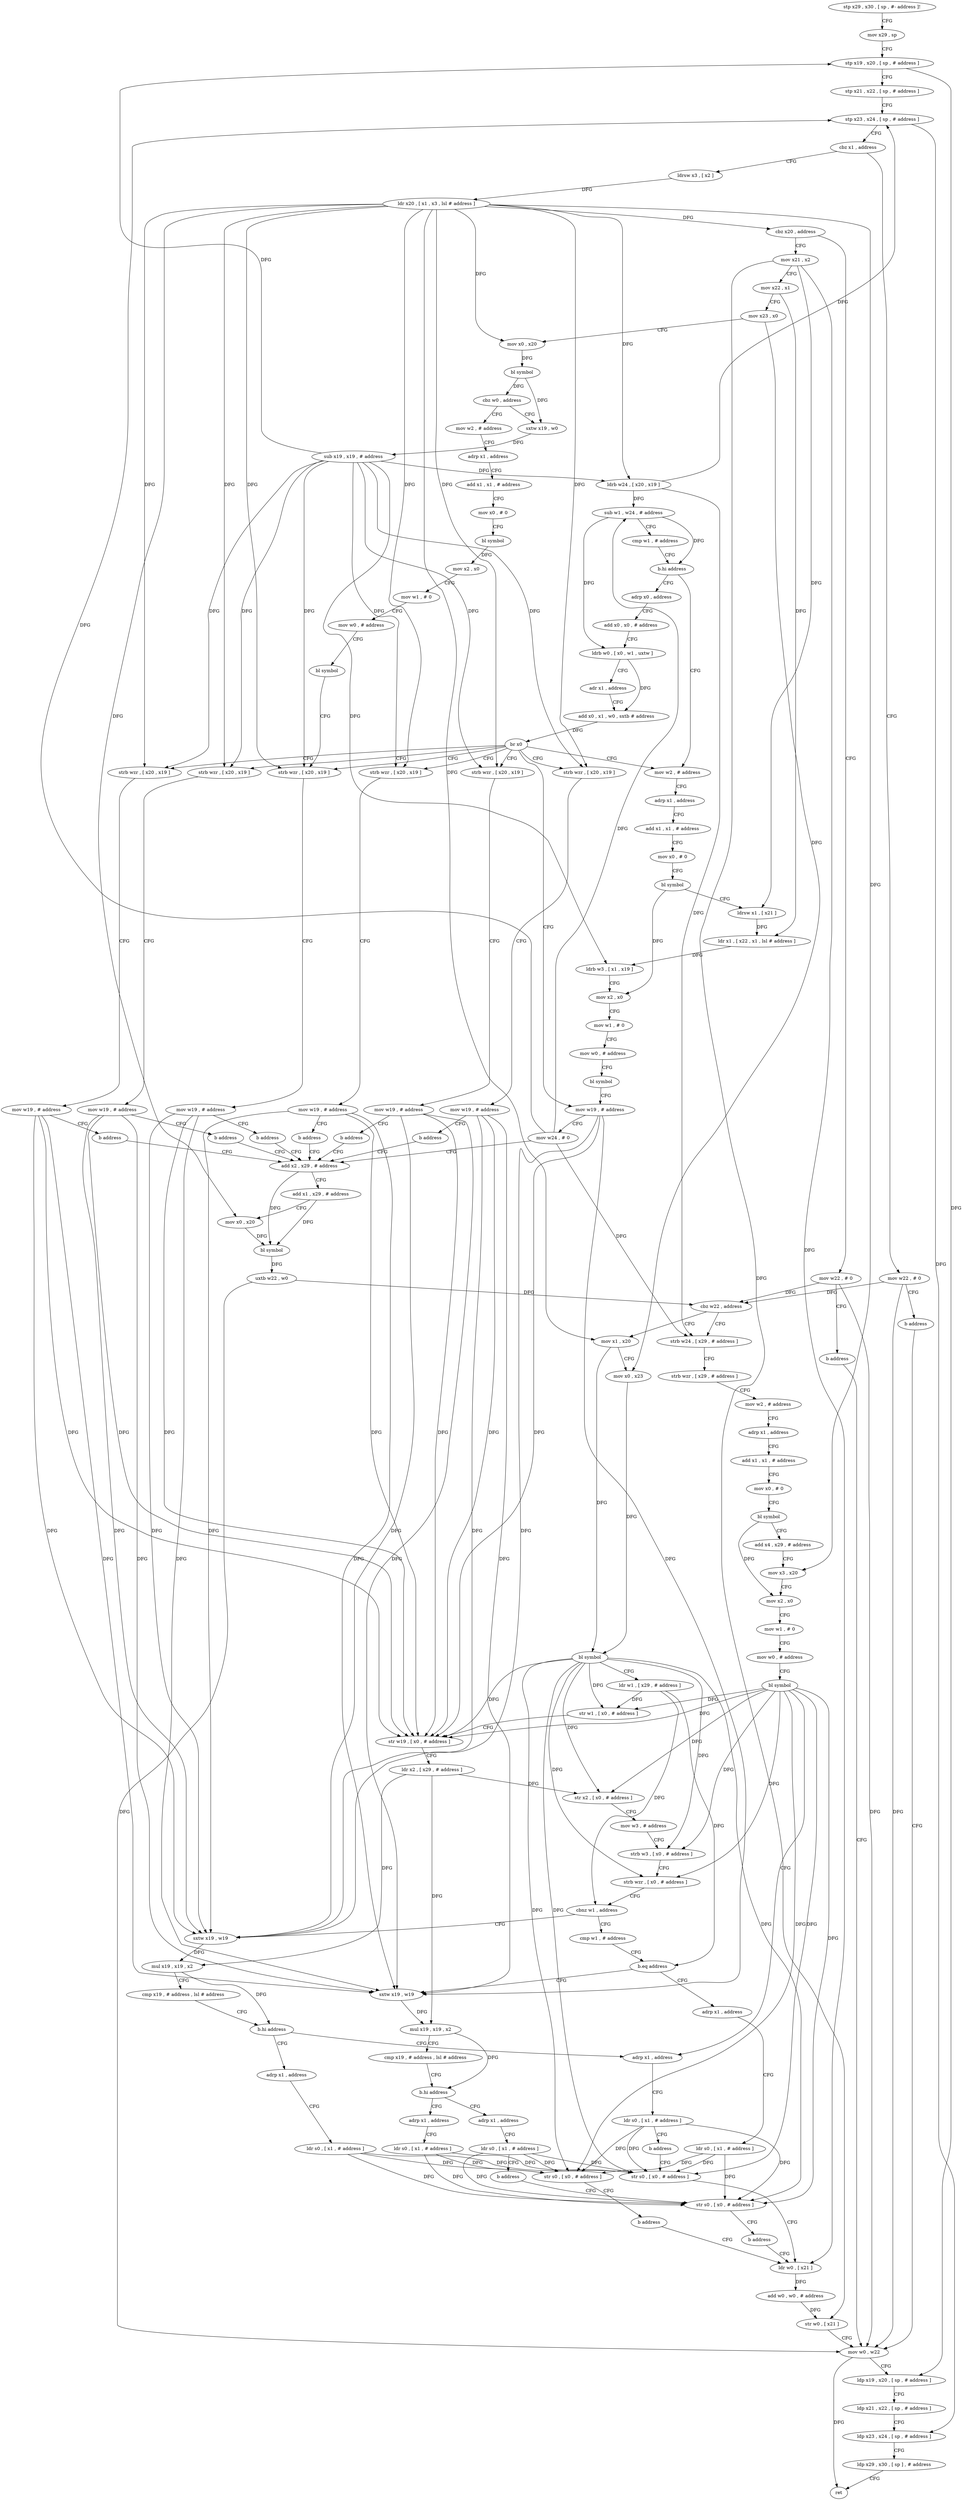 digraph "func" {
"4249356" [label = "stp x29 , x30 , [ sp , #- address ]!" ]
"4249360" [label = "mov x29 , sp" ]
"4249364" [label = "stp x19 , x20 , [ sp , # address ]" ]
"4249368" [label = "stp x21 , x22 , [ sp , # address ]" ]
"4249372" [label = "stp x23 , x24 , [ sp , # address ]" ]
"4249376" [label = "cbz x1 , address" ]
"4249896" [label = "mov w22 , # 0" ]
"4249380" [label = "ldrsw x3 , [ x2 ]" ]
"4249900" [label = "b address" ]
"4249740" [label = "mov w0 , w22" ]
"4249384" [label = "ldr x20 , [ x1 , x3 , lsl # address ]" ]
"4249388" [label = "cbz x20 , address" ]
"4249904" [label = "mov w22 , # 0" ]
"4249392" [label = "mov x21 , x2" ]
"4249744" [label = "ldp x19 , x20 , [ sp , # address ]" ]
"4249748" [label = "ldp x21 , x22 , [ sp , # address ]" ]
"4249752" [label = "ldp x23 , x24 , [ sp , # address ]" ]
"4249756" [label = "ldp x29 , x30 , [ sp ] , # address" ]
"4249760" [label = "ret" ]
"4249908" [label = "b address" ]
"4249396" [label = "mov x22 , x1" ]
"4249400" [label = "mov x23 , x0" ]
"4249404" [label = "mov x0 , x20" ]
"4249408" [label = "bl symbol" ]
"4249412" [label = "cbz w0 , address" ]
"4249464" [label = "mov w2 , # address" ]
"4249416" [label = "sxtw x19 , w0" ]
"4249468" [label = "adrp x1 , address" ]
"4249472" [label = "add x1 , x1 , # address" ]
"4249476" [label = "mov x0 , # 0" ]
"4249480" [label = "bl symbol" ]
"4249484" [label = "mov x2 , x0" ]
"4249488" [label = "mov w1 , # 0" ]
"4249492" [label = "mov w0 , # address" ]
"4249496" [label = "bl symbol" ]
"4249500" [label = "strb wzr , [ x20 , x19 ]" ]
"4249420" [label = "sub x19 , x19 , # address" ]
"4249424" [label = "ldrb w24 , [ x20 , x19 ]" ]
"4249428" [label = "sub w1 , w24 , # address" ]
"4249432" [label = "cmp w1 , # address" ]
"4249436" [label = "b.hi address" ]
"4249572" [label = "mov w2 , # address" ]
"4249440" [label = "adrp x0 , address" ]
"4249628" [label = "add x2 , x29 , # address" ]
"4249632" [label = "add x1 , x29 , # address" ]
"4249636" [label = "mov x0 , x20" ]
"4249640" [label = "bl symbol" ]
"4249644" [label = "uxtb w22 , w0" ]
"4249648" [label = "cbz w22 , address" ]
"4249764" [label = "strb w24 , [ x29 , # address ]" ]
"4249652" [label = "mov x1 , x20" ]
"4249576" [label = "adrp x1 , address" ]
"4249580" [label = "add x1 , x1 , # address" ]
"4249584" [label = "mov x0 , # 0" ]
"4249588" [label = "bl symbol" ]
"4249592" [label = "ldrsw x1 , [ x21 ]" ]
"4249596" [label = "ldr x1 , [ x22 , x1 , lsl # address ]" ]
"4249600" [label = "ldrb w3 , [ x1 , x19 ]" ]
"4249604" [label = "mov x2 , x0" ]
"4249608" [label = "mov w1 , # 0" ]
"4249612" [label = "mov w0 , # address" ]
"4249616" [label = "bl symbol" ]
"4249620" [label = "mov w19 , # address" ]
"4249444" [label = "add x0 , x0 , # address" ]
"4249448" [label = "ldrb w0 , [ x0 , w1 , uxtw ]" ]
"4249452" [label = "adr x1 , address" ]
"4249456" [label = "add x0 , x1 , w0 , sxtb # address" ]
"4249460" [label = "br x0" ]
"4249512" [label = "strb wzr , [ x20 , x19 ]" ]
"4249524" [label = "strb wzr , [ x20 , x19 ]" ]
"4249536" [label = "strb wzr , [ x20 , x19 ]" ]
"4249548" [label = "strb wzr , [ x20 , x19 ]" ]
"4249560" [label = "strb wzr , [ x20 , x19 ]" ]
"4249768" [label = "strb wzr , [ x29 , # address ]" ]
"4249772" [label = "mov w2 , # address" ]
"4249776" [label = "adrp x1 , address" ]
"4249780" [label = "add x1 , x1 , # address" ]
"4249784" [label = "mov x0 , # 0" ]
"4249788" [label = "bl symbol" ]
"4249792" [label = "add x4 , x29 , # address" ]
"4249796" [label = "mov x3 , x20" ]
"4249800" [label = "mov x2 , x0" ]
"4249804" [label = "mov w1 , # 0" ]
"4249808" [label = "mov w0 , # address" ]
"4249812" [label = "bl symbol" ]
"4249816" [label = "adrp x1 , address" ]
"4249656" [label = "mov x0 , x23" ]
"4249660" [label = "bl symbol" ]
"4249664" [label = "ldr w1 , [ x29 , # address ]" ]
"4249668" [label = "str w1 , [ x0 , # address ]" ]
"4249672" [label = "str w19 , [ x0 , # address ]" ]
"4249676" [label = "ldr x2 , [ x29 , # address ]" ]
"4249680" [label = "str x2 , [ x0 , # address ]" ]
"4249684" [label = "mov w3 , # address" ]
"4249688" [label = "strb w3 , [ x0 , # address ]" ]
"4249692" [label = "strb wzr , [ x0 , # address ]" ]
"4249696" [label = "cbnz w1 , address" ]
"4249828" [label = "cmp w1 , # address" ]
"4249700" [label = "sxtw x19 , w19" ]
"4249504" [label = "mov w19 , # address" ]
"4249508" [label = "b address" ]
"4249516" [label = "mov w19 , # address" ]
"4249520" [label = "b address" ]
"4249528" [label = "mov w19 , # address" ]
"4249532" [label = "b address" ]
"4249540" [label = "mov w19 , # address" ]
"4249544" [label = "b address" ]
"4249552" [label = "mov w19 , # address" ]
"4249556" [label = "b address" ]
"4249564" [label = "mov w19 , # address" ]
"4249568" [label = "b address" ]
"4249624" [label = "mov w24 , # 0" ]
"4249724" [label = "str s0 , [ x0 , # address ]" ]
"4249728" [label = "ldr w0 , [ x21 ]" ]
"4249832" [label = "b.eq address" ]
"4249852" [label = "sxtw x19 , w19" ]
"4249836" [label = "adrp x1 , address" ]
"4249704" [label = "mul x19 , x19 , x2" ]
"4249708" [label = "cmp x19 , # address , lsl # address" ]
"4249712" [label = "b.hi address" ]
"4249716" [label = "adrp x1 , address" ]
"4249856" [label = "mul x19 , x19 , x2" ]
"4249860" [label = "cmp x19 , # address , lsl # address" ]
"4249864" [label = "b.hi address" ]
"4249884" [label = "adrp x1 , address" ]
"4249868" [label = "adrp x1 , address" ]
"4249840" [label = "ldr s0 , [ x1 , # address ]" ]
"4249844" [label = "str s0 , [ x0 , # address ]" ]
"4249848" [label = "b address" ]
"4249820" [label = "ldr s0 , [ x1 , # address ]" ]
"4249824" [label = "b address" ]
"4249720" [label = "ldr s0 , [ x1 , # address ]" ]
"4249888" [label = "ldr s0 , [ x1 , # address ]" ]
"4249892" [label = "b address" ]
"4249876" [label = "str s0 , [ x0 , # address ]" ]
"4249872" [label = "ldr s0 , [ x1 , # address ]" ]
"4249732" [label = "add w0 , w0 , # address" ]
"4249736" [label = "str w0 , [ x21 ]" ]
"4249880" [label = "b address" ]
"4249356" -> "4249360" [ label = "CFG" ]
"4249360" -> "4249364" [ label = "CFG" ]
"4249364" -> "4249368" [ label = "CFG" ]
"4249364" -> "4249744" [ label = "DFG" ]
"4249368" -> "4249372" [ label = "CFG" ]
"4249372" -> "4249376" [ label = "CFG" ]
"4249372" -> "4249752" [ label = "DFG" ]
"4249376" -> "4249896" [ label = "CFG" ]
"4249376" -> "4249380" [ label = "CFG" ]
"4249896" -> "4249900" [ label = "CFG" ]
"4249896" -> "4249740" [ label = "DFG" ]
"4249896" -> "4249648" [ label = "DFG" ]
"4249380" -> "4249384" [ label = "DFG" ]
"4249900" -> "4249740" [ label = "CFG" ]
"4249740" -> "4249744" [ label = "CFG" ]
"4249740" -> "4249760" [ label = "DFG" ]
"4249384" -> "4249388" [ label = "DFG" ]
"4249384" -> "4249404" [ label = "DFG" ]
"4249384" -> "4249424" [ label = "DFG" ]
"4249384" -> "4249500" [ label = "DFG" ]
"4249384" -> "4249636" [ label = "DFG" ]
"4249384" -> "4249512" [ label = "DFG" ]
"4249384" -> "4249524" [ label = "DFG" ]
"4249384" -> "4249536" [ label = "DFG" ]
"4249384" -> "4249548" [ label = "DFG" ]
"4249384" -> "4249560" [ label = "DFG" ]
"4249384" -> "4249796" [ label = "DFG" ]
"4249384" -> "4249652" [ label = "DFG" ]
"4249388" -> "4249904" [ label = "CFG" ]
"4249388" -> "4249392" [ label = "CFG" ]
"4249904" -> "4249908" [ label = "CFG" ]
"4249904" -> "4249740" [ label = "DFG" ]
"4249904" -> "4249648" [ label = "DFG" ]
"4249392" -> "4249396" [ label = "CFG" ]
"4249392" -> "4249592" [ label = "DFG" ]
"4249392" -> "4249728" [ label = "DFG" ]
"4249392" -> "4249736" [ label = "DFG" ]
"4249744" -> "4249748" [ label = "CFG" ]
"4249748" -> "4249752" [ label = "CFG" ]
"4249752" -> "4249756" [ label = "CFG" ]
"4249756" -> "4249760" [ label = "CFG" ]
"4249908" -> "4249740" [ label = "CFG" ]
"4249396" -> "4249400" [ label = "CFG" ]
"4249396" -> "4249596" [ label = "DFG" ]
"4249400" -> "4249404" [ label = "CFG" ]
"4249400" -> "4249656" [ label = "DFG" ]
"4249404" -> "4249408" [ label = "DFG" ]
"4249408" -> "4249412" [ label = "DFG" ]
"4249408" -> "4249416" [ label = "DFG" ]
"4249412" -> "4249464" [ label = "CFG" ]
"4249412" -> "4249416" [ label = "CFG" ]
"4249464" -> "4249468" [ label = "CFG" ]
"4249416" -> "4249420" [ label = "DFG" ]
"4249468" -> "4249472" [ label = "CFG" ]
"4249472" -> "4249476" [ label = "CFG" ]
"4249476" -> "4249480" [ label = "CFG" ]
"4249480" -> "4249484" [ label = "DFG" ]
"4249484" -> "4249488" [ label = "CFG" ]
"4249488" -> "4249492" [ label = "CFG" ]
"4249492" -> "4249496" [ label = "CFG" ]
"4249496" -> "4249500" [ label = "CFG" ]
"4249500" -> "4249504" [ label = "CFG" ]
"4249420" -> "4249424" [ label = "DFG" ]
"4249420" -> "4249364" [ label = "DFG" ]
"4249420" -> "4249500" [ label = "DFG" ]
"4249420" -> "4249600" [ label = "DFG" ]
"4249420" -> "4249512" [ label = "DFG" ]
"4249420" -> "4249524" [ label = "DFG" ]
"4249420" -> "4249536" [ label = "DFG" ]
"4249420" -> "4249548" [ label = "DFG" ]
"4249420" -> "4249560" [ label = "DFG" ]
"4249424" -> "4249428" [ label = "DFG" ]
"4249424" -> "4249372" [ label = "DFG" ]
"4249424" -> "4249764" [ label = "DFG" ]
"4249428" -> "4249432" [ label = "CFG" ]
"4249428" -> "4249436" [ label = "DFG" ]
"4249428" -> "4249448" [ label = "DFG" ]
"4249432" -> "4249436" [ label = "CFG" ]
"4249436" -> "4249572" [ label = "CFG" ]
"4249436" -> "4249440" [ label = "CFG" ]
"4249572" -> "4249576" [ label = "CFG" ]
"4249440" -> "4249444" [ label = "CFG" ]
"4249628" -> "4249632" [ label = "CFG" ]
"4249628" -> "4249640" [ label = "DFG" ]
"4249632" -> "4249636" [ label = "CFG" ]
"4249632" -> "4249640" [ label = "DFG" ]
"4249636" -> "4249640" [ label = "DFG" ]
"4249640" -> "4249644" [ label = "DFG" ]
"4249644" -> "4249648" [ label = "DFG" ]
"4249644" -> "4249740" [ label = "DFG" ]
"4249648" -> "4249764" [ label = "CFG" ]
"4249648" -> "4249652" [ label = "CFG" ]
"4249764" -> "4249768" [ label = "CFG" ]
"4249652" -> "4249656" [ label = "CFG" ]
"4249652" -> "4249660" [ label = "DFG" ]
"4249576" -> "4249580" [ label = "CFG" ]
"4249580" -> "4249584" [ label = "CFG" ]
"4249584" -> "4249588" [ label = "CFG" ]
"4249588" -> "4249592" [ label = "CFG" ]
"4249588" -> "4249604" [ label = "DFG" ]
"4249592" -> "4249596" [ label = "DFG" ]
"4249596" -> "4249600" [ label = "DFG" ]
"4249600" -> "4249604" [ label = "CFG" ]
"4249604" -> "4249608" [ label = "CFG" ]
"4249608" -> "4249612" [ label = "CFG" ]
"4249612" -> "4249616" [ label = "CFG" ]
"4249616" -> "4249620" [ label = "CFG" ]
"4249620" -> "4249624" [ label = "CFG" ]
"4249620" -> "4249672" [ label = "DFG" ]
"4249620" -> "4249700" [ label = "DFG" ]
"4249620" -> "4249852" [ label = "DFG" ]
"4249444" -> "4249448" [ label = "CFG" ]
"4249448" -> "4249452" [ label = "CFG" ]
"4249448" -> "4249456" [ label = "DFG" ]
"4249452" -> "4249456" [ label = "CFG" ]
"4249456" -> "4249460" [ label = "DFG" ]
"4249460" -> "4249500" [ label = "CFG" ]
"4249460" -> "4249512" [ label = "CFG" ]
"4249460" -> "4249524" [ label = "CFG" ]
"4249460" -> "4249536" [ label = "CFG" ]
"4249460" -> "4249548" [ label = "CFG" ]
"4249460" -> "4249560" [ label = "CFG" ]
"4249460" -> "4249572" [ label = "CFG" ]
"4249460" -> "4249620" [ label = "CFG" ]
"4249512" -> "4249516" [ label = "CFG" ]
"4249524" -> "4249528" [ label = "CFG" ]
"4249536" -> "4249540" [ label = "CFG" ]
"4249548" -> "4249552" [ label = "CFG" ]
"4249560" -> "4249564" [ label = "CFG" ]
"4249768" -> "4249772" [ label = "CFG" ]
"4249772" -> "4249776" [ label = "CFG" ]
"4249776" -> "4249780" [ label = "CFG" ]
"4249780" -> "4249784" [ label = "CFG" ]
"4249784" -> "4249788" [ label = "CFG" ]
"4249788" -> "4249792" [ label = "CFG" ]
"4249788" -> "4249800" [ label = "DFG" ]
"4249792" -> "4249796" [ label = "CFG" ]
"4249796" -> "4249800" [ label = "CFG" ]
"4249800" -> "4249804" [ label = "CFG" ]
"4249804" -> "4249808" [ label = "CFG" ]
"4249808" -> "4249812" [ label = "CFG" ]
"4249812" -> "4249816" [ label = "CFG" ]
"4249812" -> "4249668" [ label = "DFG" ]
"4249812" -> "4249672" [ label = "DFG" ]
"4249812" -> "4249680" [ label = "DFG" ]
"4249812" -> "4249688" [ label = "DFG" ]
"4249812" -> "4249692" [ label = "DFG" ]
"4249812" -> "4249724" [ label = "DFG" ]
"4249812" -> "4249844" [ label = "DFG" ]
"4249812" -> "4249876" [ label = "DFG" ]
"4249816" -> "4249820" [ label = "CFG" ]
"4249656" -> "4249660" [ label = "DFG" ]
"4249660" -> "4249664" [ label = "CFG" ]
"4249660" -> "4249668" [ label = "DFG" ]
"4249660" -> "4249672" [ label = "DFG" ]
"4249660" -> "4249680" [ label = "DFG" ]
"4249660" -> "4249688" [ label = "DFG" ]
"4249660" -> "4249692" [ label = "DFG" ]
"4249660" -> "4249724" [ label = "DFG" ]
"4249660" -> "4249844" [ label = "DFG" ]
"4249660" -> "4249876" [ label = "DFG" ]
"4249664" -> "4249668" [ label = "DFG" ]
"4249664" -> "4249696" [ label = "DFG" ]
"4249664" -> "4249832" [ label = "DFG" ]
"4249668" -> "4249672" [ label = "CFG" ]
"4249672" -> "4249676" [ label = "CFG" ]
"4249676" -> "4249680" [ label = "DFG" ]
"4249676" -> "4249704" [ label = "DFG" ]
"4249676" -> "4249856" [ label = "DFG" ]
"4249680" -> "4249684" [ label = "CFG" ]
"4249684" -> "4249688" [ label = "CFG" ]
"4249688" -> "4249692" [ label = "CFG" ]
"4249692" -> "4249696" [ label = "CFG" ]
"4249696" -> "4249828" [ label = "CFG" ]
"4249696" -> "4249700" [ label = "CFG" ]
"4249828" -> "4249832" [ label = "CFG" ]
"4249700" -> "4249704" [ label = "DFG" ]
"4249504" -> "4249508" [ label = "CFG" ]
"4249504" -> "4249672" [ label = "DFG" ]
"4249504" -> "4249700" [ label = "DFG" ]
"4249504" -> "4249852" [ label = "DFG" ]
"4249508" -> "4249628" [ label = "CFG" ]
"4249516" -> "4249520" [ label = "CFG" ]
"4249516" -> "4249672" [ label = "DFG" ]
"4249516" -> "4249700" [ label = "DFG" ]
"4249516" -> "4249852" [ label = "DFG" ]
"4249520" -> "4249628" [ label = "CFG" ]
"4249528" -> "4249532" [ label = "CFG" ]
"4249528" -> "4249672" [ label = "DFG" ]
"4249528" -> "4249700" [ label = "DFG" ]
"4249528" -> "4249852" [ label = "DFG" ]
"4249532" -> "4249628" [ label = "CFG" ]
"4249540" -> "4249544" [ label = "CFG" ]
"4249540" -> "4249672" [ label = "DFG" ]
"4249540" -> "4249700" [ label = "DFG" ]
"4249540" -> "4249852" [ label = "DFG" ]
"4249544" -> "4249628" [ label = "CFG" ]
"4249552" -> "4249556" [ label = "CFG" ]
"4249552" -> "4249672" [ label = "DFG" ]
"4249552" -> "4249700" [ label = "DFG" ]
"4249552" -> "4249852" [ label = "DFG" ]
"4249556" -> "4249628" [ label = "CFG" ]
"4249564" -> "4249568" [ label = "CFG" ]
"4249564" -> "4249672" [ label = "DFG" ]
"4249564" -> "4249700" [ label = "DFG" ]
"4249564" -> "4249852" [ label = "DFG" ]
"4249568" -> "4249628" [ label = "CFG" ]
"4249624" -> "4249628" [ label = "CFG" ]
"4249624" -> "4249372" [ label = "DFG" ]
"4249624" -> "4249428" [ label = "DFG" ]
"4249624" -> "4249764" [ label = "DFG" ]
"4249724" -> "4249728" [ label = "CFG" ]
"4249728" -> "4249732" [ label = "DFG" ]
"4249832" -> "4249852" [ label = "CFG" ]
"4249832" -> "4249836" [ label = "CFG" ]
"4249852" -> "4249856" [ label = "DFG" ]
"4249836" -> "4249840" [ label = "CFG" ]
"4249704" -> "4249708" [ label = "CFG" ]
"4249704" -> "4249712" [ label = "DFG" ]
"4249708" -> "4249712" [ label = "CFG" ]
"4249712" -> "4249816" [ label = "CFG" ]
"4249712" -> "4249716" [ label = "CFG" ]
"4249716" -> "4249720" [ label = "CFG" ]
"4249856" -> "4249860" [ label = "CFG" ]
"4249856" -> "4249864" [ label = "DFG" ]
"4249860" -> "4249864" [ label = "CFG" ]
"4249864" -> "4249884" [ label = "CFG" ]
"4249864" -> "4249868" [ label = "CFG" ]
"4249884" -> "4249888" [ label = "CFG" ]
"4249868" -> "4249872" [ label = "CFG" ]
"4249840" -> "4249844" [ label = "DFG" ]
"4249840" -> "4249724" [ label = "DFG" ]
"4249840" -> "4249876" [ label = "DFG" ]
"4249844" -> "4249848" [ label = "CFG" ]
"4249848" -> "4249728" [ label = "CFG" ]
"4249820" -> "4249824" [ label = "CFG" ]
"4249820" -> "4249724" [ label = "DFG" ]
"4249820" -> "4249844" [ label = "DFG" ]
"4249820" -> "4249876" [ label = "DFG" ]
"4249824" -> "4249724" [ label = "CFG" ]
"4249720" -> "4249724" [ label = "DFG" ]
"4249720" -> "4249844" [ label = "DFG" ]
"4249720" -> "4249876" [ label = "DFG" ]
"4249888" -> "4249892" [ label = "CFG" ]
"4249888" -> "4249724" [ label = "DFG" ]
"4249888" -> "4249844" [ label = "DFG" ]
"4249888" -> "4249876" [ label = "DFG" ]
"4249892" -> "4249876" [ label = "CFG" ]
"4249876" -> "4249880" [ label = "CFG" ]
"4249872" -> "4249876" [ label = "DFG" ]
"4249872" -> "4249724" [ label = "DFG" ]
"4249872" -> "4249844" [ label = "DFG" ]
"4249732" -> "4249736" [ label = "DFG" ]
"4249736" -> "4249740" [ label = "CFG" ]
"4249880" -> "4249728" [ label = "CFG" ]
}

